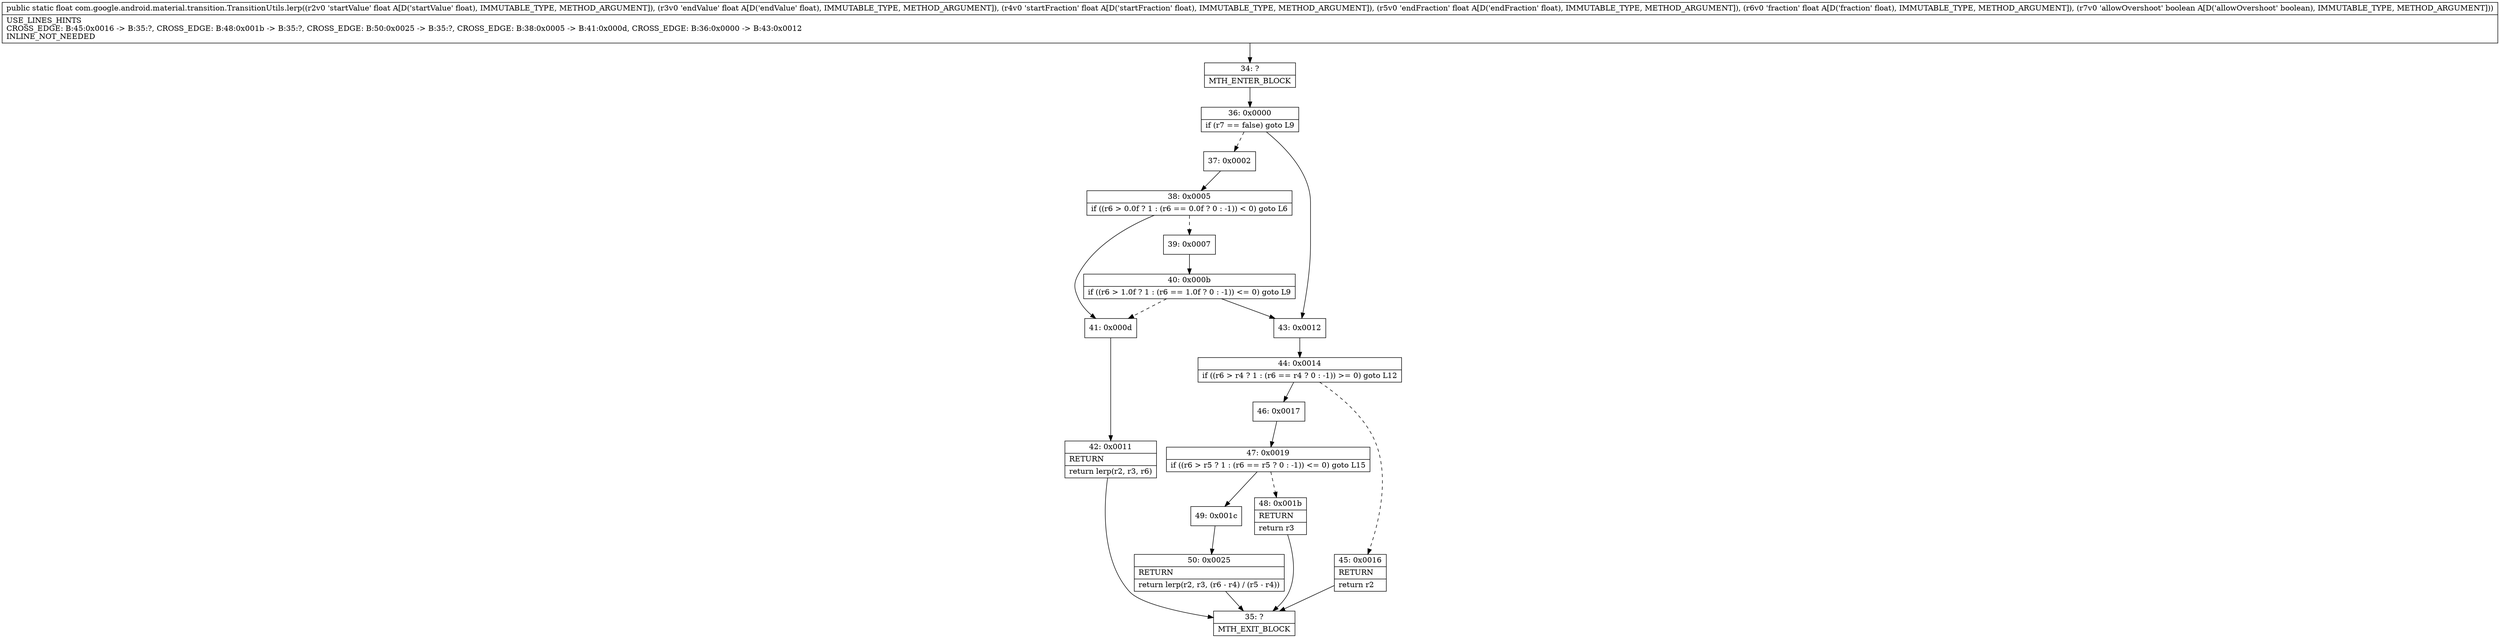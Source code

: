 digraph "CFG forcom.google.android.material.transition.TransitionUtils.lerp(FFFFFZ)F" {
Node_34 [shape=record,label="{34\:\ ?|MTH_ENTER_BLOCK\l}"];
Node_36 [shape=record,label="{36\:\ 0x0000|if (r7 == false) goto L9\l}"];
Node_37 [shape=record,label="{37\:\ 0x0002}"];
Node_38 [shape=record,label="{38\:\ 0x0005|if ((r6 \> 0.0f ? 1 : (r6 == 0.0f ? 0 : \-1)) \< 0) goto L6\l}"];
Node_39 [shape=record,label="{39\:\ 0x0007}"];
Node_40 [shape=record,label="{40\:\ 0x000b|if ((r6 \> 1.0f ? 1 : (r6 == 1.0f ? 0 : \-1)) \<= 0) goto L9\l}"];
Node_41 [shape=record,label="{41\:\ 0x000d}"];
Node_42 [shape=record,label="{42\:\ 0x0011|RETURN\l|return lerp(r2, r3, r6)\l}"];
Node_35 [shape=record,label="{35\:\ ?|MTH_EXIT_BLOCK\l}"];
Node_43 [shape=record,label="{43\:\ 0x0012}"];
Node_44 [shape=record,label="{44\:\ 0x0014|if ((r6 \> r4 ? 1 : (r6 == r4 ? 0 : \-1)) \>= 0) goto L12\l}"];
Node_45 [shape=record,label="{45\:\ 0x0016|RETURN\l|return r2\l}"];
Node_46 [shape=record,label="{46\:\ 0x0017}"];
Node_47 [shape=record,label="{47\:\ 0x0019|if ((r6 \> r5 ? 1 : (r6 == r5 ? 0 : \-1)) \<= 0) goto L15\l}"];
Node_48 [shape=record,label="{48\:\ 0x001b|RETURN\l|return r3\l}"];
Node_49 [shape=record,label="{49\:\ 0x001c}"];
Node_50 [shape=record,label="{50\:\ 0x0025|RETURN\l|return lerp(r2, r3, (r6 \- r4) \/ (r5 \- r4))\l}"];
MethodNode[shape=record,label="{public static float com.google.android.material.transition.TransitionUtils.lerp((r2v0 'startValue' float A[D('startValue' float), IMMUTABLE_TYPE, METHOD_ARGUMENT]), (r3v0 'endValue' float A[D('endValue' float), IMMUTABLE_TYPE, METHOD_ARGUMENT]), (r4v0 'startFraction' float A[D('startFraction' float), IMMUTABLE_TYPE, METHOD_ARGUMENT]), (r5v0 'endFraction' float A[D('endFraction' float), IMMUTABLE_TYPE, METHOD_ARGUMENT]), (r6v0 'fraction' float A[D('fraction' float), IMMUTABLE_TYPE, METHOD_ARGUMENT]), (r7v0 'allowOvershoot' boolean A[D('allowOvershoot' boolean), IMMUTABLE_TYPE, METHOD_ARGUMENT]))  | USE_LINES_HINTS\lCROSS_EDGE: B:45:0x0016 \-\> B:35:?, CROSS_EDGE: B:48:0x001b \-\> B:35:?, CROSS_EDGE: B:50:0x0025 \-\> B:35:?, CROSS_EDGE: B:38:0x0005 \-\> B:41:0x000d, CROSS_EDGE: B:36:0x0000 \-\> B:43:0x0012\lINLINE_NOT_NEEDED\l}"];
MethodNode -> Node_34;Node_34 -> Node_36;
Node_36 -> Node_37[style=dashed];
Node_36 -> Node_43;
Node_37 -> Node_38;
Node_38 -> Node_39[style=dashed];
Node_38 -> Node_41;
Node_39 -> Node_40;
Node_40 -> Node_41[style=dashed];
Node_40 -> Node_43;
Node_41 -> Node_42;
Node_42 -> Node_35;
Node_43 -> Node_44;
Node_44 -> Node_45[style=dashed];
Node_44 -> Node_46;
Node_45 -> Node_35;
Node_46 -> Node_47;
Node_47 -> Node_48[style=dashed];
Node_47 -> Node_49;
Node_48 -> Node_35;
Node_49 -> Node_50;
Node_50 -> Node_35;
}


